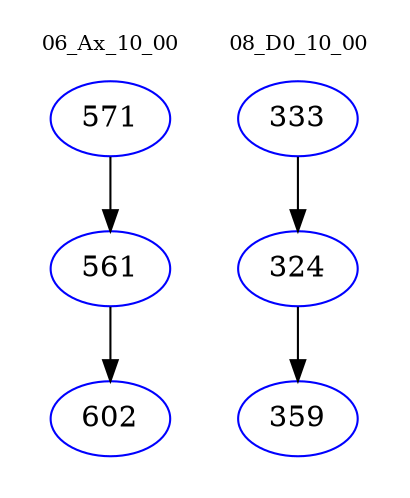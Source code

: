 digraph{
subgraph cluster_0 {
color = white
label = "06_Ax_10_00";
fontsize=10;
T0_571 [label="571", color="blue"]
T0_571 -> T0_561 [color="black"]
T0_561 [label="561", color="blue"]
T0_561 -> T0_602 [color="black"]
T0_602 [label="602", color="blue"]
}
subgraph cluster_1 {
color = white
label = "08_D0_10_00";
fontsize=10;
T1_333 [label="333", color="blue"]
T1_333 -> T1_324 [color="black"]
T1_324 [label="324", color="blue"]
T1_324 -> T1_359 [color="black"]
T1_359 [label="359", color="blue"]
}
}
